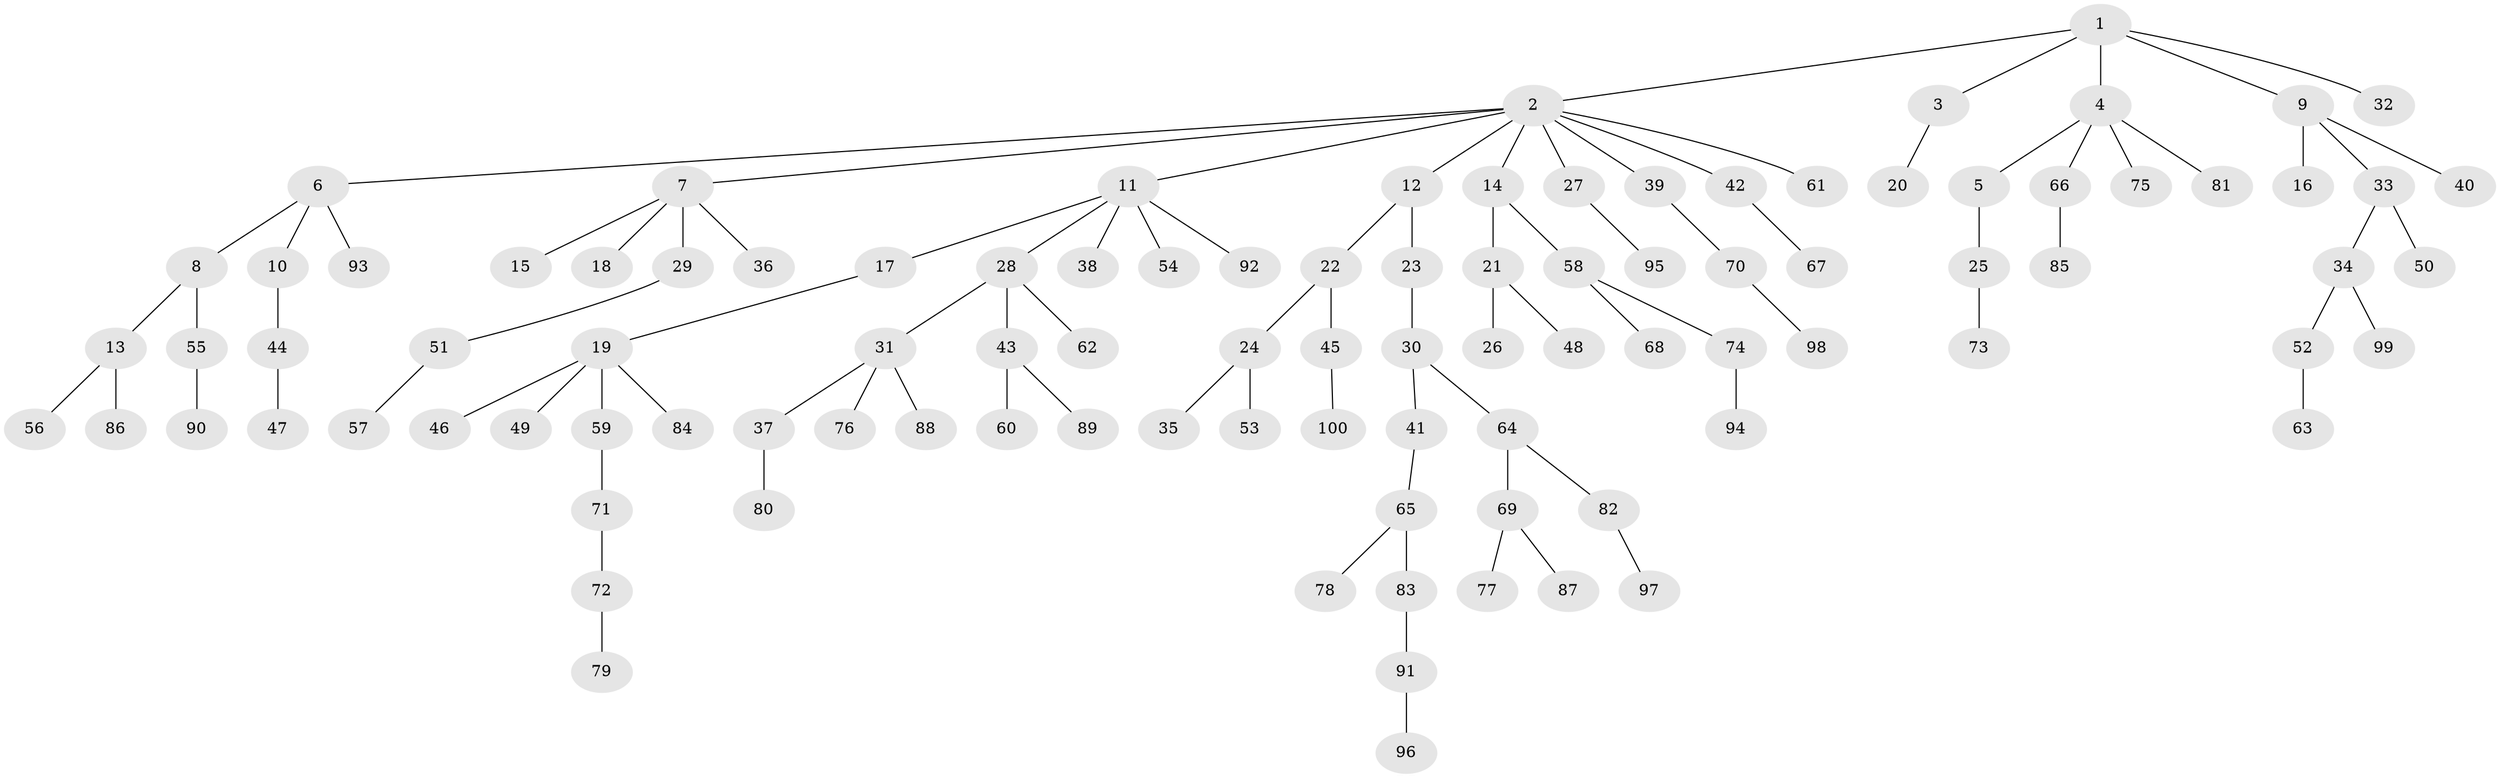 // Generated by graph-tools (version 1.1) at 2025/11/02/21/25 10:11:10]
// undirected, 100 vertices, 99 edges
graph export_dot {
graph [start="1"]
  node [color=gray90,style=filled];
  1;
  2;
  3;
  4;
  5;
  6;
  7;
  8;
  9;
  10;
  11;
  12;
  13;
  14;
  15;
  16;
  17;
  18;
  19;
  20;
  21;
  22;
  23;
  24;
  25;
  26;
  27;
  28;
  29;
  30;
  31;
  32;
  33;
  34;
  35;
  36;
  37;
  38;
  39;
  40;
  41;
  42;
  43;
  44;
  45;
  46;
  47;
  48;
  49;
  50;
  51;
  52;
  53;
  54;
  55;
  56;
  57;
  58;
  59;
  60;
  61;
  62;
  63;
  64;
  65;
  66;
  67;
  68;
  69;
  70;
  71;
  72;
  73;
  74;
  75;
  76;
  77;
  78;
  79;
  80;
  81;
  82;
  83;
  84;
  85;
  86;
  87;
  88;
  89;
  90;
  91;
  92;
  93;
  94;
  95;
  96;
  97;
  98;
  99;
  100;
  1 -- 2;
  1 -- 3;
  1 -- 4;
  1 -- 9;
  1 -- 32;
  2 -- 6;
  2 -- 7;
  2 -- 11;
  2 -- 12;
  2 -- 14;
  2 -- 27;
  2 -- 39;
  2 -- 42;
  2 -- 61;
  3 -- 20;
  4 -- 5;
  4 -- 66;
  4 -- 75;
  4 -- 81;
  5 -- 25;
  6 -- 8;
  6 -- 10;
  6 -- 93;
  7 -- 15;
  7 -- 18;
  7 -- 29;
  7 -- 36;
  8 -- 13;
  8 -- 55;
  9 -- 16;
  9 -- 33;
  9 -- 40;
  10 -- 44;
  11 -- 17;
  11 -- 28;
  11 -- 38;
  11 -- 54;
  11 -- 92;
  12 -- 22;
  12 -- 23;
  13 -- 56;
  13 -- 86;
  14 -- 21;
  14 -- 58;
  17 -- 19;
  19 -- 46;
  19 -- 49;
  19 -- 59;
  19 -- 84;
  21 -- 26;
  21 -- 48;
  22 -- 24;
  22 -- 45;
  23 -- 30;
  24 -- 35;
  24 -- 53;
  25 -- 73;
  27 -- 95;
  28 -- 31;
  28 -- 43;
  28 -- 62;
  29 -- 51;
  30 -- 41;
  30 -- 64;
  31 -- 37;
  31 -- 76;
  31 -- 88;
  33 -- 34;
  33 -- 50;
  34 -- 52;
  34 -- 99;
  37 -- 80;
  39 -- 70;
  41 -- 65;
  42 -- 67;
  43 -- 60;
  43 -- 89;
  44 -- 47;
  45 -- 100;
  51 -- 57;
  52 -- 63;
  55 -- 90;
  58 -- 68;
  58 -- 74;
  59 -- 71;
  64 -- 69;
  64 -- 82;
  65 -- 78;
  65 -- 83;
  66 -- 85;
  69 -- 77;
  69 -- 87;
  70 -- 98;
  71 -- 72;
  72 -- 79;
  74 -- 94;
  82 -- 97;
  83 -- 91;
  91 -- 96;
}
